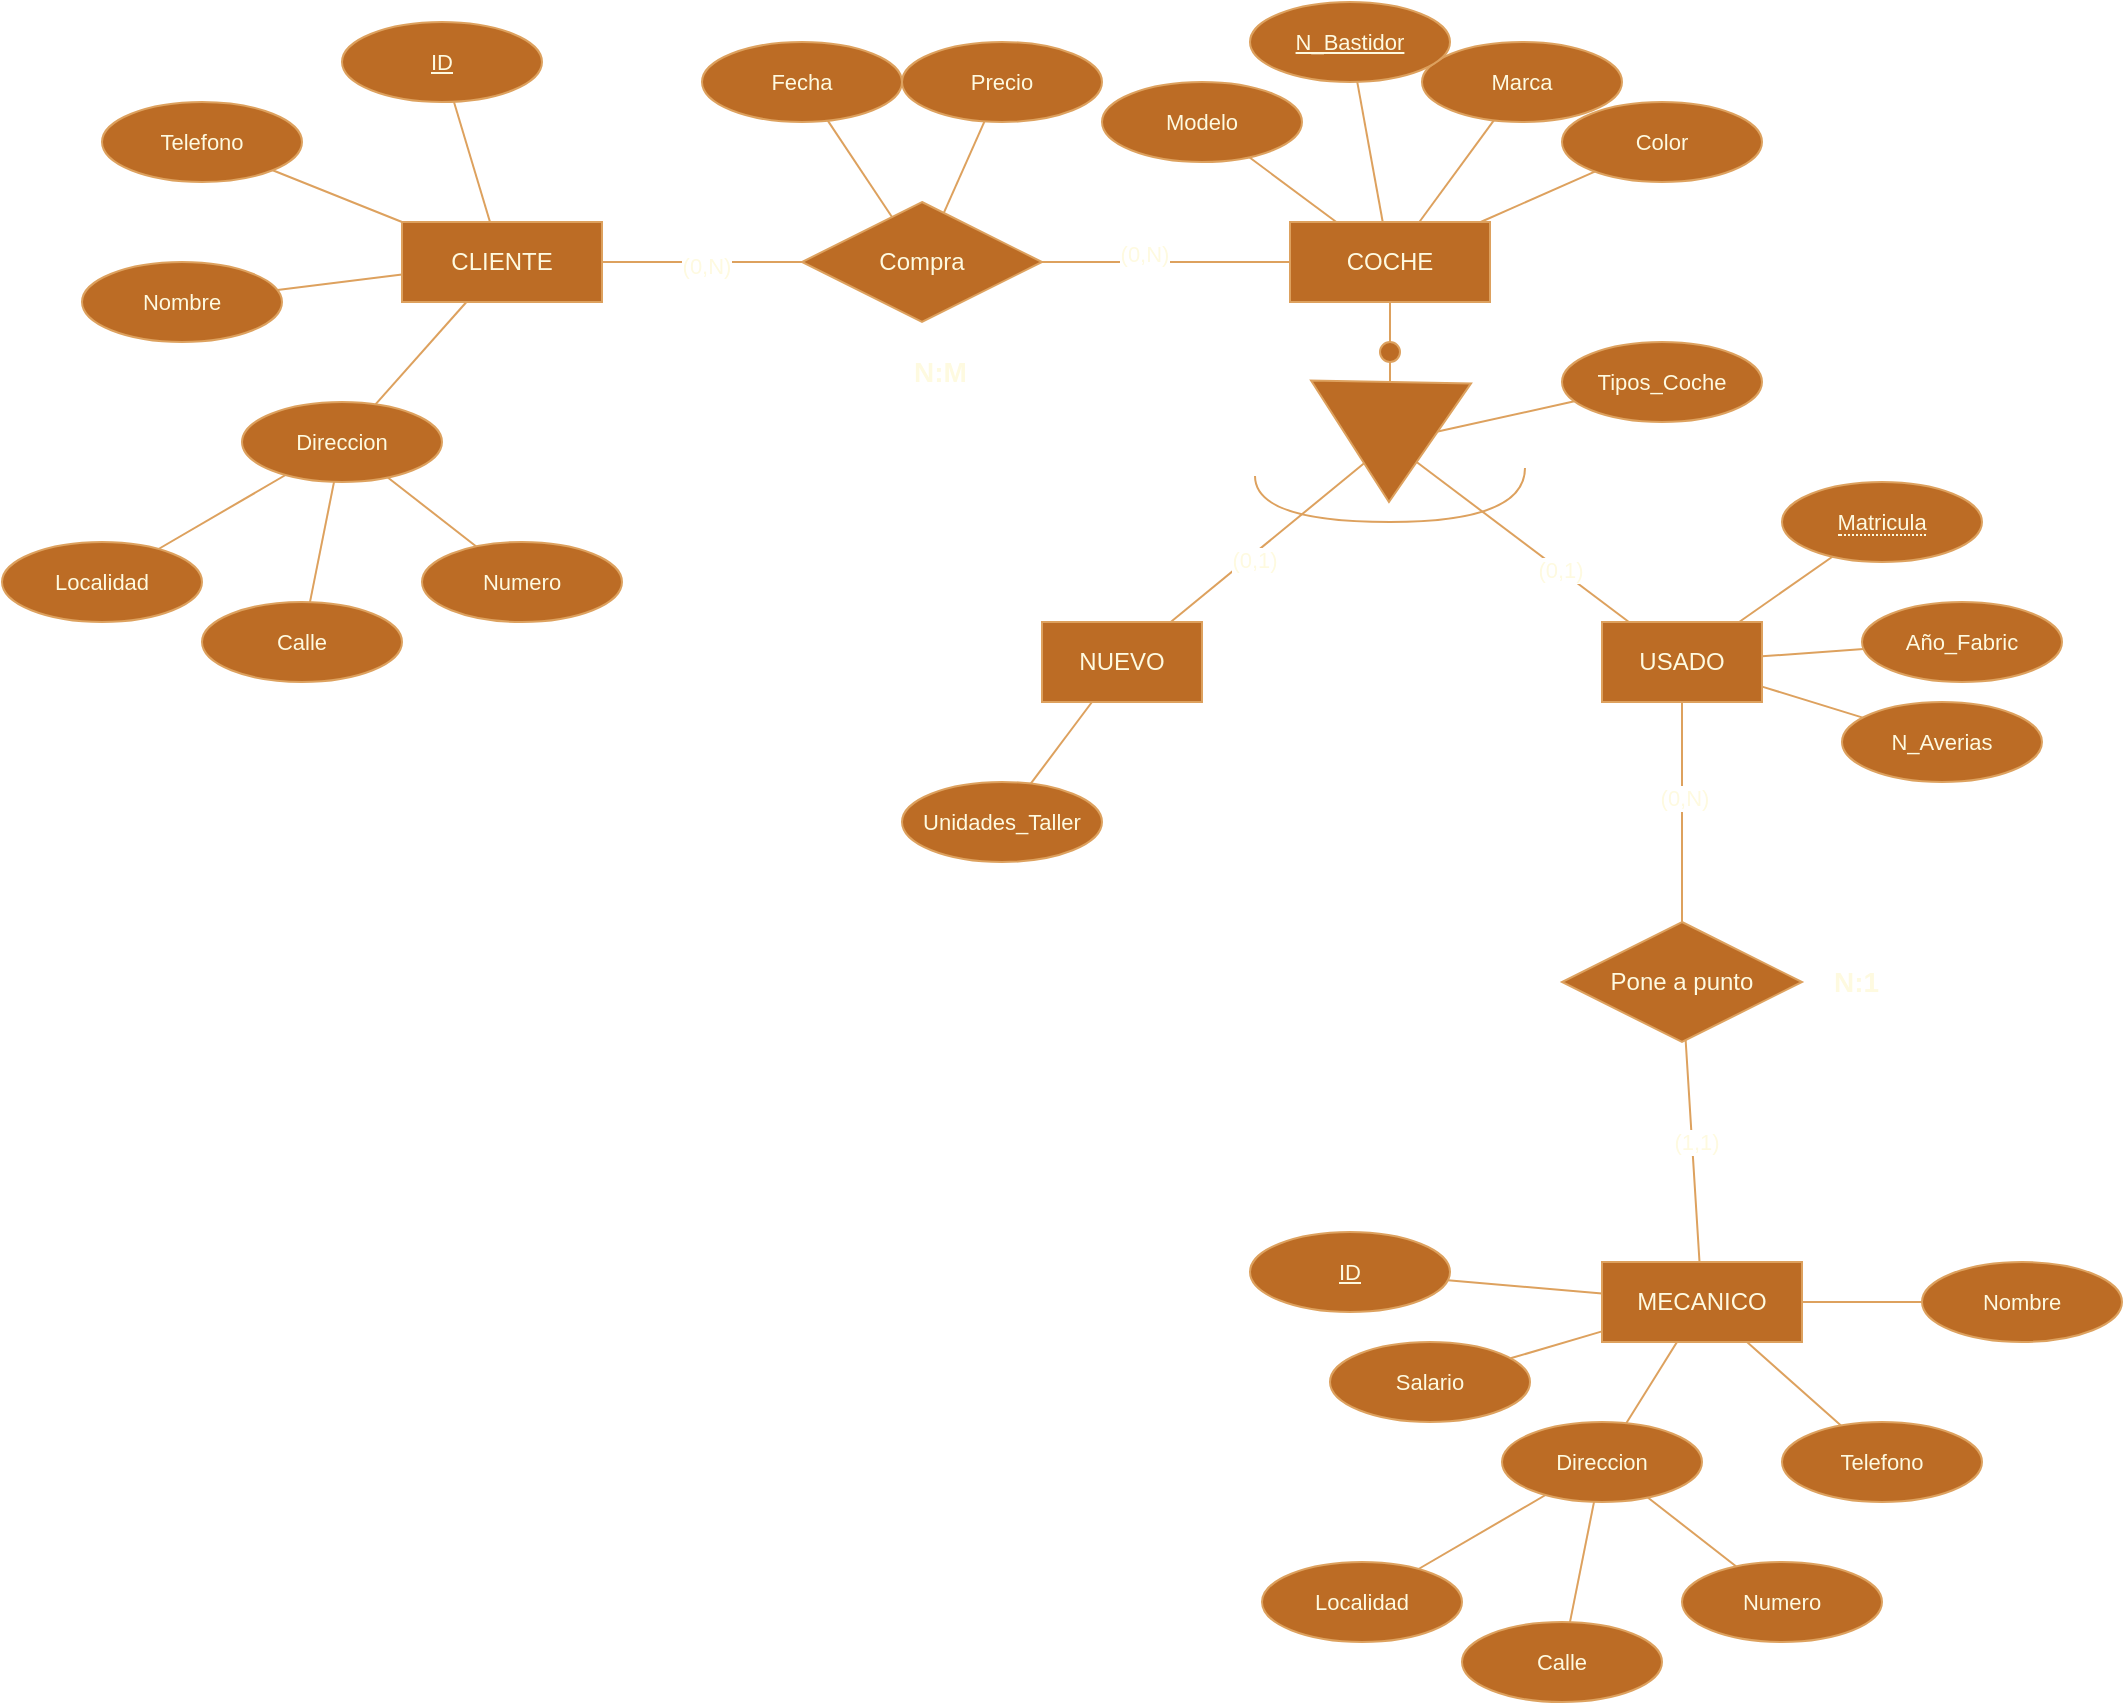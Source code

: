 <mxfile version="22.0.3" type="device">
  <diagram name="Página-1" id="ZQrlN_XsW79Coyt3zutd">
    <mxGraphModel dx="2261" dy="2013" grid="1" gridSize="10" guides="1" tooltips="1" connect="1" arrows="1" fold="1" page="1" pageScale="1" pageWidth="827" pageHeight="1169" math="0" shadow="0">
      <root>
        <mxCell id="0" />
        <mxCell id="1" parent="0" />
        <mxCell id="-wYQ7HxC_4qedxaNe-Hi-50" style="edgeStyle=none;shape=connector;rounded=0;orthogonalLoop=1;jettySize=auto;html=1;labelBackgroundColor=default;strokeColor=#DDA15E;align=center;verticalAlign=middle;fontFamily=Helvetica;fontSize=11;fontColor=#FEFAE0;endArrow=none;endFill=0;fillColor=#BC6C25;" edge="1" parent="1" source="-wYQ7HxC_4qedxaNe-Hi-1" target="-wYQ7HxC_4qedxaNe-Hi-29">
          <mxGeometry relative="1" as="geometry" />
        </mxCell>
        <mxCell id="-wYQ7HxC_4qedxaNe-Hi-51" style="edgeStyle=none;shape=connector;rounded=0;orthogonalLoop=1;jettySize=auto;html=1;labelBackgroundColor=default;strokeColor=#DDA15E;align=center;verticalAlign=middle;fontFamily=Helvetica;fontSize=11;fontColor=#FEFAE0;endArrow=none;endFill=0;fillColor=#BC6C25;" edge="1" parent="1" source="-wYQ7HxC_4qedxaNe-Hi-1" target="-wYQ7HxC_4qedxaNe-Hi-30">
          <mxGeometry relative="1" as="geometry" />
        </mxCell>
        <mxCell id="-wYQ7HxC_4qedxaNe-Hi-52" style="edgeStyle=none;shape=connector;rounded=0;orthogonalLoop=1;jettySize=auto;html=1;labelBackgroundColor=default;strokeColor=#DDA15E;align=center;verticalAlign=middle;fontFamily=Helvetica;fontSize=11;fontColor=#FEFAE0;endArrow=none;endFill=0;fillColor=#BC6C25;" edge="1" parent="1" source="-wYQ7HxC_4qedxaNe-Hi-1" target="-wYQ7HxC_4qedxaNe-Hi-27">
          <mxGeometry relative="1" as="geometry" />
        </mxCell>
        <mxCell id="-wYQ7HxC_4qedxaNe-Hi-53" style="edgeStyle=none;shape=connector;rounded=0;orthogonalLoop=1;jettySize=auto;html=1;labelBackgroundColor=default;strokeColor=#DDA15E;align=center;verticalAlign=middle;fontFamily=Helvetica;fontSize=11;fontColor=#FEFAE0;endArrow=none;endFill=0;fillColor=#BC6C25;" edge="1" parent="1" source="-wYQ7HxC_4qedxaNe-Hi-1" target="-wYQ7HxC_4qedxaNe-Hi-28">
          <mxGeometry relative="1" as="geometry" />
        </mxCell>
        <mxCell id="-wYQ7HxC_4qedxaNe-Hi-1" value="COCHE" style="whiteSpace=wrap;html=1;align=center;strokeColor=#DDA15E;fontColor=#FEFAE0;fillColor=#BC6C25;" vertex="1" parent="1">
          <mxGeometry x="484" y="80" width="100" height="40" as="geometry" />
        </mxCell>
        <mxCell id="-wYQ7HxC_4qedxaNe-Hi-54" style="edgeStyle=none;shape=connector;rounded=0;orthogonalLoop=1;jettySize=auto;html=1;labelBackgroundColor=default;strokeColor=#DDA15E;align=center;verticalAlign=middle;fontFamily=Helvetica;fontSize=11;fontColor=#FEFAE0;endArrow=none;endFill=0;fillColor=#BC6C25;" edge="1" parent="1" source="-wYQ7HxC_4qedxaNe-Hi-3" target="-wYQ7HxC_4qedxaNe-Hi-26">
          <mxGeometry relative="1" as="geometry" />
        </mxCell>
        <mxCell id="-wYQ7HxC_4qedxaNe-Hi-3" value="" style="triangle;whiteSpace=wrap;html=1;rotation=91;strokeColor=#DDA15E;fontColor=#FEFAE0;fillColor=#BC6C25;" vertex="1" parent="1">
          <mxGeometry x="504" y="150" width="60" height="80" as="geometry" />
        </mxCell>
        <mxCell id="-wYQ7HxC_4qedxaNe-Hi-4" value="" style="ellipse;whiteSpace=wrap;html=1;aspect=fixed;strokeColor=#DDA15E;fontColor=#FEFAE0;fillColor=#BC6C25;" vertex="1" parent="1">
          <mxGeometry x="529" y="140" width="10" height="10" as="geometry" />
        </mxCell>
        <mxCell id="-wYQ7HxC_4qedxaNe-Hi-5" value="" style="endArrow=none;html=1;rounded=0;exitX=0.5;exitY=0;exitDx=0;exitDy=0;strokeColor=#DDA15E;fontColor=#FEFAE0;fillColor=#BC6C25;" edge="1" source="-wYQ7HxC_4qedxaNe-Hi-4" target="-wYQ7HxC_4qedxaNe-Hi-1" parent="1">
          <mxGeometry relative="1" as="geometry">
            <mxPoint x="384" y="170" as="sourcePoint" />
            <mxPoint x="544" y="170" as="targetPoint" />
          </mxGeometry>
        </mxCell>
        <mxCell id="-wYQ7HxC_4qedxaNe-Hi-6" value="" style="endArrow=none;html=1;rounded=0;entryX=0.5;entryY=1;entryDx=0;entryDy=0;strokeColor=#DDA15E;fontColor=#FEFAE0;fillColor=#BC6C25;" edge="1" source="-wYQ7HxC_4qedxaNe-Hi-3" target="-wYQ7HxC_4qedxaNe-Hi-4" parent="1">
          <mxGeometry relative="1" as="geometry">
            <mxPoint x="494" y="200" as="sourcePoint" />
            <mxPoint x="654" y="200" as="targetPoint" />
          </mxGeometry>
        </mxCell>
        <mxCell id="-wYQ7HxC_4qedxaNe-Hi-55" style="edgeStyle=none;shape=connector;rounded=0;orthogonalLoop=1;jettySize=auto;html=1;labelBackgroundColor=default;strokeColor=#DDA15E;align=center;verticalAlign=middle;fontFamily=Helvetica;fontSize=11;fontColor=#FEFAE0;endArrow=none;endFill=0;fillColor=#BC6C25;" edge="1" parent="1" source="-wYQ7HxC_4qedxaNe-Hi-8" target="-wYQ7HxC_4qedxaNe-Hi-22">
          <mxGeometry relative="1" as="geometry" />
        </mxCell>
        <mxCell id="-wYQ7HxC_4qedxaNe-Hi-8" value="NUEVO" style="whiteSpace=wrap;html=1;align=center;strokeColor=#DDA15E;fontColor=#FEFAE0;fillColor=#BC6C25;" vertex="1" parent="1">
          <mxGeometry x="360" y="280" width="80" height="40" as="geometry" />
        </mxCell>
        <mxCell id="-wYQ7HxC_4qedxaNe-Hi-20" style="edgeStyle=none;shape=connector;rounded=0;orthogonalLoop=1;jettySize=auto;html=1;labelBackgroundColor=default;strokeColor=#DDA15E;align=center;verticalAlign=middle;fontFamily=Helvetica;fontSize=11;fontColor=#FEFAE0;endArrow=none;endFill=0;fillColor=#BC6C25;" edge="1" parent="1" source="-wYQ7HxC_4qedxaNe-Hi-9" target="-wYQ7HxC_4qedxaNe-Hi-17">
          <mxGeometry relative="1" as="geometry" />
        </mxCell>
        <mxCell id="-wYQ7HxC_4qedxaNe-Hi-79" value="(0,N)" style="edgeLabel;html=1;align=center;verticalAlign=middle;resizable=0;points=[];fontSize=11;fontFamily=Helvetica;fontColor=#FEFAE0;" vertex="1" connectable="0" parent="-wYQ7HxC_4qedxaNe-Hi-20">
          <mxGeometry x="-0.127" y="1" relative="1" as="geometry">
            <mxPoint as="offset" />
          </mxGeometry>
        </mxCell>
        <mxCell id="-wYQ7HxC_4qedxaNe-Hi-56" style="edgeStyle=none;shape=connector;rounded=0;orthogonalLoop=1;jettySize=auto;html=1;labelBackgroundColor=default;strokeColor=#DDA15E;align=center;verticalAlign=middle;fontFamily=Helvetica;fontSize=11;fontColor=#FEFAE0;endArrow=none;endFill=0;fillColor=#BC6C25;" edge="1" parent="1" source="-wYQ7HxC_4qedxaNe-Hi-9" target="-wYQ7HxC_4qedxaNe-Hi-23">
          <mxGeometry relative="1" as="geometry" />
        </mxCell>
        <mxCell id="-wYQ7HxC_4qedxaNe-Hi-57" style="edgeStyle=none;shape=connector;rounded=0;orthogonalLoop=1;jettySize=auto;html=1;labelBackgroundColor=default;strokeColor=#DDA15E;align=center;verticalAlign=middle;fontFamily=Helvetica;fontSize=11;fontColor=#FEFAE0;endArrow=none;endFill=0;fillColor=#BC6C25;" edge="1" parent="1" source="-wYQ7HxC_4qedxaNe-Hi-9" target="-wYQ7HxC_4qedxaNe-Hi-24">
          <mxGeometry relative="1" as="geometry" />
        </mxCell>
        <mxCell id="-wYQ7HxC_4qedxaNe-Hi-58" style="edgeStyle=none;shape=connector;rounded=0;orthogonalLoop=1;jettySize=auto;html=1;labelBackgroundColor=default;strokeColor=#DDA15E;align=center;verticalAlign=middle;fontFamily=Helvetica;fontSize=11;fontColor=#FEFAE0;endArrow=none;endFill=0;fillColor=#BC6C25;" edge="1" parent="1" source="-wYQ7HxC_4qedxaNe-Hi-9" target="-wYQ7HxC_4qedxaNe-Hi-25">
          <mxGeometry relative="1" as="geometry" />
        </mxCell>
        <mxCell id="-wYQ7HxC_4qedxaNe-Hi-9" value="USADO" style="whiteSpace=wrap;html=1;align=center;strokeColor=#DDA15E;fontColor=#FEFAE0;fillColor=#BC6C25;" vertex="1" parent="1">
          <mxGeometry x="640" y="280" width="80" height="40" as="geometry" />
        </mxCell>
        <mxCell id="-wYQ7HxC_4qedxaNe-Hi-10" value="" style="endArrow=none;html=1;rounded=0;strokeColor=#DDA15E;fontColor=#FEFAE0;fillColor=#BC6C25;" edge="1" source="-wYQ7HxC_4qedxaNe-Hi-3" target="-wYQ7HxC_4qedxaNe-Hi-9" parent="1">
          <mxGeometry relative="1" as="geometry">
            <mxPoint x="544" y="229" as="sourcePoint" />
            <mxPoint x="544" y="260" as="targetPoint" />
          </mxGeometry>
        </mxCell>
        <mxCell id="-wYQ7HxC_4qedxaNe-Hi-76" value="(0,1)" style="edgeLabel;html=1;align=center;verticalAlign=middle;resizable=0;points=[];fontSize=11;fontFamily=Helvetica;fontColor=#FEFAE0;" vertex="1" connectable="0" parent="-wYQ7HxC_4qedxaNe-Hi-10">
          <mxGeometry x="0.362" y="1" relative="1" as="geometry">
            <mxPoint x="-1" as="offset" />
          </mxGeometry>
        </mxCell>
        <mxCell id="-wYQ7HxC_4qedxaNe-Hi-11" value="" style="endArrow=none;html=1;rounded=0;strokeColor=#DDA15E;fontColor=#FEFAE0;fillColor=#BC6C25;" edge="1" source="-wYQ7HxC_4qedxaNe-Hi-3" target="-wYQ7HxC_4qedxaNe-Hi-8" parent="1">
          <mxGeometry relative="1" as="geometry">
            <mxPoint x="556" y="212" as="sourcePoint" />
            <mxPoint x="604" y="260" as="targetPoint" />
          </mxGeometry>
        </mxCell>
        <mxCell id="-wYQ7HxC_4qedxaNe-Hi-75" value="(0,1)" style="edgeLabel;html=1;align=center;verticalAlign=middle;resizable=0;points=[];fontSize=11;fontFamily=Helvetica;fontColor=#FEFAE0;" vertex="1" connectable="0" parent="-wYQ7HxC_4qedxaNe-Hi-11">
          <mxGeometry x="0.194" y="3" relative="1" as="geometry">
            <mxPoint y="-1" as="offset" />
          </mxGeometry>
        </mxCell>
        <mxCell id="-wYQ7HxC_4qedxaNe-Hi-12" value="" style="endArrow=none;html=1;rounded=0;edgeStyle=orthogonalEdgeStyle;curved=1;strokeColor=#DDA15E;fontColor=#FEFAE0;fillColor=#BC6C25;" edge="1" parent="1">
          <mxGeometry width="50" height="50" relative="1" as="geometry">
            <mxPoint x="466.5" y="207" as="sourcePoint" />
            <mxPoint x="601.5" y="203" as="targetPoint" />
            <Array as="points">
              <mxPoint x="466.5" y="230" />
              <mxPoint x="601.5" y="230" />
            </Array>
          </mxGeometry>
        </mxCell>
        <mxCell id="-wYQ7HxC_4qedxaNe-Hi-18" style="rounded=0;orthogonalLoop=1;jettySize=auto;html=1;strokeColor=#DDA15E;fontColor=#FEFAE0;fillColor=#BC6C25;endArrow=none;endFill=0;" edge="1" parent="1" source="-wYQ7HxC_4qedxaNe-Hi-13" target="-wYQ7HxC_4qedxaNe-Hi-16">
          <mxGeometry relative="1" as="geometry" />
        </mxCell>
        <mxCell id="-wYQ7HxC_4qedxaNe-Hi-77" value="(0,N)" style="edgeLabel;html=1;align=center;verticalAlign=middle;resizable=0;points=[];fontSize=11;fontFamily=Helvetica;fontColor=#FEFAE0;" vertex="1" connectable="0" parent="-wYQ7HxC_4qedxaNe-Hi-18">
          <mxGeometry x="0.04" y="-2" relative="1" as="geometry">
            <mxPoint as="offset" />
          </mxGeometry>
        </mxCell>
        <mxCell id="-wYQ7HxC_4qedxaNe-Hi-44" style="edgeStyle=none;shape=connector;rounded=0;orthogonalLoop=1;jettySize=auto;html=1;labelBackgroundColor=default;strokeColor=#DDA15E;align=center;verticalAlign=middle;fontFamily=Helvetica;fontSize=11;fontColor=#FEFAE0;endArrow=none;endFill=0;fillColor=#BC6C25;" edge="1" parent="1" source="-wYQ7HxC_4qedxaNe-Hi-13" target="-wYQ7HxC_4qedxaNe-Hi-37">
          <mxGeometry relative="1" as="geometry" />
        </mxCell>
        <mxCell id="-wYQ7HxC_4qedxaNe-Hi-45" style="edgeStyle=none;shape=connector;rounded=0;orthogonalLoop=1;jettySize=auto;html=1;labelBackgroundColor=default;strokeColor=#DDA15E;align=center;verticalAlign=middle;fontFamily=Helvetica;fontSize=11;fontColor=#FEFAE0;endArrow=none;endFill=0;fillColor=#BC6C25;" edge="1" parent="1" source="-wYQ7HxC_4qedxaNe-Hi-13" target="-wYQ7HxC_4qedxaNe-Hi-34">
          <mxGeometry relative="1" as="geometry" />
        </mxCell>
        <mxCell id="-wYQ7HxC_4qedxaNe-Hi-46" style="edgeStyle=none;shape=connector;rounded=0;orthogonalLoop=1;jettySize=auto;html=1;labelBackgroundColor=default;strokeColor=#DDA15E;align=center;verticalAlign=middle;fontFamily=Helvetica;fontSize=11;fontColor=#FEFAE0;endArrow=none;endFill=0;fillColor=#BC6C25;" edge="1" parent="1" source="-wYQ7HxC_4qedxaNe-Hi-13" target="-wYQ7HxC_4qedxaNe-Hi-35">
          <mxGeometry relative="1" as="geometry" />
        </mxCell>
        <mxCell id="-wYQ7HxC_4qedxaNe-Hi-47" style="edgeStyle=none;shape=connector;rounded=0;orthogonalLoop=1;jettySize=auto;html=1;labelBackgroundColor=default;strokeColor=#DDA15E;align=center;verticalAlign=middle;fontFamily=Helvetica;fontSize=11;fontColor=#FEFAE0;endArrow=none;endFill=0;fillColor=#BC6C25;" edge="1" parent="1" source="-wYQ7HxC_4qedxaNe-Hi-13" target="-wYQ7HxC_4qedxaNe-Hi-36">
          <mxGeometry relative="1" as="geometry" />
        </mxCell>
        <mxCell id="-wYQ7HxC_4qedxaNe-Hi-13" value="CLIENTE" style="whiteSpace=wrap;html=1;align=center;strokeColor=#DDA15E;fontColor=#FEFAE0;fillColor=#BC6C25;" vertex="1" parent="1">
          <mxGeometry x="40" y="80" width="100" height="40" as="geometry" />
        </mxCell>
        <mxCell id="-wYQ7HxC_4qedxaNe-Hi-70" style="edgeStyle=none;shape=connector;rounded=0;orthogonalLoop=1;jettySize=auto;html=1;labelBackgroundColor=default;strokeColor=#DDA15E;align=center;verticalAlign=middle;fontFamily=Helvetica;fontSize=11;fontColor=#FEFAE0;endArrow=none;endFill=0;fillColor=#BC6C25;" edge="1" parent="1" source="-wYQ7HxC_4qedxaNe-Hi-15" target="-wYQ7HxC_4qedxaNe-Hi-62">
          <mxGeometry relative="1" as="geometry" />
        </mxCell>
        <mxCell id="-wYQ7HxC_4qedxaNe-Hi-71" style="edgeStyle=none;shape=connector;rounded=0;orthogonalLoop=1;jettySize=auto;html=1;labelBackgroundColor=default;strokeColor=#DDA15E;align=center;verticalAlign=middle;fontFamily=Helvetica;fontSize=11;fontColor=#FEFAE0;endArrow=none;endFill=0;fillColor=#BC6C25;" edge="1" parent="1" source="-wYQ7HxC_4qedxaNe-Hi-15" target="-wYQ7HxC_4qedxaNe-Hi-68">
          <mxGeometry relative="1" as="geometry" />
        </mxCell>
        <mxCell id="-wYQ7HxC_4qedxaNe-Hi-72" style="edgeStyle=none;shape=connector;rounded=0;orthogonalLoop=1;jettySize=auto;html=1;labelBackgroundColor=default;strokeColor=#DDA15E;align=center;verticalAlign=middle;fontFamily=Helvetica;fontSize=11;fontColor=#FEFAE0;endArrow=none;endFill=0;fillColor=#BC6C25;" edge="1" parent="1" source="-wYQ7HxC_4qedxaNe-Hi-15" target="-wYQ7HxC_4qedxaNe-Hi-69">
          <mxGeometry relative="1" as="geometry" />
        </mxCell>
        <mxCell id="-wYQ7HxC_4qedxaNe-Hi-73" style="edgeStyle=none;shape=connector;rounded=0;orthogonalLoop=1;jettySize=auto;html=1;labelBackgroundColor=default;strokeColor=#DDA15E;align=center;verticalAlign=middle;fontFamily=Helvetica;fontSize=11;fontColor=#FEFAE0;endArrow=none;endFill=0;fillColor=#BC6C25;" edge="1" parent="1" source="-wYQ7HxC_4qedxaNe-Hi-15" target="-wYQ7HxC_4qedxaNe-Hi-67">
          <mxGeometry relative="1" as="geometry" />
        </mxCell>
        <mxCell id="-wYQ7HxC_4qedxaNe-Hi-74" style="edgeStyle=none;shape=connector;rounded=0;orthogonalLoop=1;jettySize=auto;html=1;labelBackgroundColor=default;strokeColor=#DDA15E;align=center;verticalAlign=middle;fontFamily=Helvetica;fontSize=11;fontColor=#FEFAE0;endArrow=none;endFill=0;fillColor=#BC6C25;" edge="1" parent="1" source="-wYQ7HxC_4qedxaNe-Hi-15" target="-wYQ7HxC_4qedxaNe-Hi-66">
          <mxGeometry relative="1" as="geometry" />
        </mxCell>
        <mxCell id="-wYQ7HxC_4qedxaNe-Hi-15" value="MECANICO" style="whiteSpace=wrap;html=1;align=center;strokeColor=#DDA15E;fontColor=#FEFAE0;fillColor=#BC6C25;" vertex="1" parent="1">
          <mxGeometry x="640" y="600" width="100" height="40" as="geometry" />
        </mxCell>
        <mxCell id="-wYQ7HxC_4qedxaNe-Hi-19" style="edgeStyle=none;shape=connector;rounded=0;orthogonalLoop=1;jettySize=auto;html=1;labelBackgroundColor=default;strokeColor=#DDA15E;align=center;verticalAlign=middle;fontFamily=Helvetica;fontSize=11;fontColor=#FEFAE0;endArrow=none;endFill=0;fillColor=#BC6C25;" edge="1" parent="1" source="-wYQ7HxC_4qedxaNe-Hi-16" target="-wYQ7HxC_4qedxaNe-Hi-1">
          <mxGeometry relative="1" as="geometry" />
        </mxCell>
        <mxCell id="-wYQ7HxC_4qedxaNe-Hi-78" value="(0,N)" style="edgeLabel;html=1;align=center;verticalAlign=middle;resizable=0;points=[];fontSize=11;fontFamily=Helvetica;fontColor=#FEFAE0;" vertex="1" connectable="0" parent="-wYQ7HxC_4qedxaNe-Hi-19">
          <mxGeometry x="-0.177" y="4" relative="1" as="geometry">
            <mxPoint as="offset" />
          </mxGeometry>
        </mxCell>
        <mxCell id="-wYQ7HxC_4qedxaNe-Hi-48" style="edgeStyle=none;shape=connector;rounded=0;orthogonalLoop=1;jettySize=auto;html=1;labelBackgroundColor=default;strokeColor=#DDA15E;align=center;verticalAlign=middle;fontFamily=Helvetica;fontSize=11;fontColor=#FEFAE0;endArrow=none;endFill=0;fillColor=#BC6C25;" edge="1" parent="1" source="-wYQ7HxC_4qedxaNe-Hi-16" target="-wYQ7HxC_4qedxaNe-Hi-31">
          <mxGeometry relative="1" as="geometry" />
        </mxCell>
        <mxCell id="-wYQ7HxC_4qedxaNe-Hi-49" style="edgeStyle=none;shape=connector;rounded=0;orthogonalLoop=1;jettySize=auto;html=1;labelBackgroundColor=default;strokeColor=#DDA15E;align=center;verticalAlign=middle;fontFamily=Helvetica;fontSize=11;fontColor=#FEFAE0;endArrow=none;endFill=0;fillColor=#BC6C25;" edge="1" parent="1" source="-wYQ7HxC_4qedxaNe-Hi-16" target="-wYQ7HxC_4qedxaNe-Hi-32">
          <mxGeometry relative="1" as="geometry" />
        </mxCell>
        <mxCell id="-wYQ7HxC_4qedxaNe-Hi-16" value="Compra" style="shape=rhombus;perimeter=rhombusPerimeter;whiteSpace=wrap;html=1;align=center;strokeColor=#DDA15E;fontColor=#FEFAE0;fillColor=#BC6C25;" vertex="1" parent="1">
          <mxGeometry x="240" y="70" width="120" height="60" as="geometry" />
        </mxCell>
        <mxCell id="-wYQ7HxC_4qedxaNe-Hi-21" style="edgeStyle=none;shape=connector;rounded=0;orthogonalLoop=1;jettySize=auto;html=1;labelBackgroundColor=default;strokeColor=#DDA15E;align=center;verticalAlign=middle;fontFamily=Helvetica;fontSize=11;fontColor=#FEFAE0;endArrow=none;endFill=0;fillColor=#BC6C25;" edge="1" parent="1" source="-wYQ7HxC_4qedxaNe-Hi-17" target="-wYQ7HxC_4qedxaNe-Hi-15">
          <mxGeometry relative="1" as="geometry" />
        </mxCell>
        <mxCell id="-wYQ7HxC_4qedxaNe-Hi-80" value="(1,1)" style="edgeLabel;html=1;align=center;verticalAlign=middle;resizable=0;points=[];fontSize=11;fontFamily=Helvetica;fontColor=#FEFAE0;" vertex="1" connectable="0" parent="-wYQ7HxC_4qedxaNe-Hi-21">
          <mxGeometry x="-0.08" y="2" relative="1" as="geometry">
            <mxPoint as="offset" />
          </mxGeometry>
        </mxCell>
        <mxCell id="-wYQ7HxC_4qedxaNe-Hi-17" value="Pone a punto" style="shape=rhombus;perimeter=rhombusPerimeter;whiteSpace=wrap;html=1;align=center;strokeColor=#DDA15E;fontColor=#FEFAE0;fillColor=#BC6C25;" vertex="1" parent="1">
          <mxGeometry x="620" y="430" width="120" height="60" as="geometry" />
        </mxCell>
        <mxCell id="-wYQ7HxC_4qedxaNe-Hi-22" value="Unidades_Taller" style="ellipse;whiteSpace=wrap;html=1;align=center;strokeColor=#DDA15E;fontFamily=Helvetica;fontSize=11;fontColor=#FEFAE0;fillColor=#BC6C25;" vertex="1" parent="1">
          <mxGeometry x="290" y="360" width="100" height="40" as="geometry" />
        </mxCell>
        <mxCell id="-wYQ7HxC_4qedxaNe-Hi-23" value="&lt;span style=&quot;border-bottom: 1px dotted&quot;&gt;Matricula&lt;/span&gt;" style="ellipse;whiteSpace=wrap;html=1;align=center;strokeColor=#DDA15E;fontFamily=Helvetica;fontSize=11;fontColor=#FEFAE0;fillColor=#BC6C25;" vertex="1" parent="1">
          <mxGeometry x="730" y="210" width="100" height="40" as="geometry" />
        </mxCell>
        <mxCell id="-wYQ7HxC_4qedxaNe-Hi-24" value="Año_Fabric" style="ellipse;whiteSpace=wrap;html=1;align=center;strokeColor=#DDA15E;fontFamily=Helvetica;fontSize=11;fontColor=#FEFAE0;fillColor=#BC6C25;" vertex="1" parent="1">
          <mxGeometry x="770" y="270" width="100" height="40" as="geometry" />
        </mxCell>
        <mxCell id="-wYQ7HxC_4qedxaNe-Hi-25" value="N_Averias" style="ellipse;whiteSpace=wrap;html=1;align=center;strokeColor=#DDA15E;fontFamily=Helvetica;fontSize=11;fontColor=#FEFAE0;fillColor=#BC6C25;" vertex="1" parent="1">
          <mxGeometry x="760" y="320" width="100" height="40" as="geometry" />
        </mxCell>
        <mxCell id="-wYQ7HxC_4qedxaNe-Hi-26" value="Tipos_Coche" style="ellipse;whiteSpace=wrap;html=1;align=center;strokeColor=#DDA15E;fontFamily=Helvetica;fontSize=11;fontColor=#FEFAE0;fillColor=#BC6C25;" vertex="1" parent="1">
          <mxGeometry x="620" y="140" width="100" height="40" as="geometry" />
        </mxCell>
        <mxCell id="-wYQ7HxC_4qedxaNe-Hi-27" value="Marca" style="ellipse;whiteSpace=wrap;html=1;align=center;strokeColor=#DDA15E;fontFamily=Helvetica;fontSize=11;fontColor=#FEFAE0;fillColor=#BC6C25;" vertex="1" parent="1">
          <mxGeometry x="550" y="-10" width="100" height="40" as="geometry" />
        </mxCell>
        <mxCell id="-wYQ7HxC_4qedxaNe-Hi-28" value="Color" style="ellipse;whiteSpace=wrap;html=1;align=center;strokeColor=#DDA15E;fontFamily=Helvetica;fontSize=11;fontColor=#FEFAE0;fillColor=#BC6C25;" vertex="1" parent="1">
          <mxGeometry x="620" y="20" width="100" height="40" as="geometry" />
        </mxCell>
        <mxCell id="-wYQ7HxC_4qedxaNe-Hi-29" value="Modelo" style="ellipse;whiteSpace=wrap;html=1;align=center;strokeColor=#DDA15E;fontFamily=Helvetica;fontSize=11;fontColor=#FEFAE0;fillColor=#BC6C25;" vertex="1" parent="1">
          <mxGeometry x="390" y="10" width="100" height="40" as="geometry" />
        </mxCell>
        <mxCell id="-wYQ7HxC_4qedxaNe-Hi-30" value="N_Bastidor" style="ellipse;whiteSpace=wrap;html=1;align=center;fontStyle=4;strokeColor=#DDA15E;fontFamily=Helvetica;fontSize=11;fontColor=#FEFAE0;fillColor=#BC6C25;" vertex="1" parent="1">
          <mxGeometry x="464" y="-30" width="100" height="40" as="geometry" />
        </mxCell>
        <mxCell id="-wYQ7HxC_4qedxaNe-Hi-31" value="Fecha" style="ellipse;whiteSpace=wrap;html=1;align=center;strokeColor=#DDA15E;fontFamily=Helvetica;fontSize=11;fontColor=#FEFAE0;fillColor=#BC6C25;" vertex="1" parent="1">
          <mxGeometry x="190" y="-10" width="100" height="40" as="geometry" />
        </mxCell>
        <mxCell id="-wYQ7HxC_4qedxaNe-Hi-32" value="Precio" style="ellipse;whiteSpace=wrap;html=1;align=center;strokeColor=#DDA15E;fontFamily=Helvetica;fontSize=11;fontColor=#FEFAE0;fillColor=#BC6C25;" vertex="1" parent="1">
          <mxGeometry x="290" y="-10" width="100" height="40" as="geometry" />
        </mxCell>
        <mxCell id="-wYQ7HxC_4qedxaNe-Hi-34" value="Nombre" style="ellipse;whiteSpace=wrap;html=1;align=center;strokeColor=#DDA15E;fontFamily=Helvetica;fontSize=11;fontColor=#FEFAE0;fillColor=#BC6C25;" vertex="1" parent="1">
          <mxGeometry x="-120" y="100" width="100" height="40" as="geometry" />
        </mxCell>
        <mxCell id="-wYQ7HxC_4qedxaNe-Hi-35" value="Telefono" style="ellipse;whiteSpace=wrap;html=1;align=center;strokeColor=#DDA15E;fontFamily=Helvetica;fontSize=11;fontColor=#FEFAE0;fillColor=#BC6C25;" vertex="1" parent="1">
          <mxGeometry x="-110" y="20" width="100" height="40" as="geometry" />
        </mxCell>
        <mxCell id="-wYQ7HxC_4qedxaNe-Hi-36" value="ID" style="ellipse;whiteSpace=wrap;html=1;align=center;fontStyle=4;strokeColor=#DDA15E;fontFamily=Helvetica;fontSize=11;fontColor=#FEFAE0;fillColor=#BC6C25;" vertex="1" parent="1">
          <mxGeometry x="10" y="-20" width="100" height="40" as="geometry" />
        </mxCell>
        <mxCell id="-wYQ7HxC_4qedxaNe-Hi-41" style="edgeStyle=none;shape=connector;rounded=0;orthogonalLoop=1;jettySize=auto;html=1;labelBackgroundColor=default;strokeColor=#DDA15E;align=center;verticalAlign=middle;fontFamily=Helvetica;fontSize=11;fontColor=#FEFAE0;endArrow=none;endFill=0;fillColor=#BC6C25;" edge="1" parent="1" source="-wYQ7HxC_4qedxaNe-Hi-37" target="-wYQ7HxC_4qedxaNe-Hi-40">
          <mxGeometry relative="1" as="geometry" />
        </mxCell>
        <mxCell id="-wYQ7HxC_4qedxaNe-Hi-42" style="edgeStyle=none;shape=connector;rounded=0;orthogonalLoop=1;jettySize=auto;html=1;labelBackgroundColor=default;strokeColor=#DDA15E;align=center;verticalAlign=middle;fontFamily=Helvetica;fontSize=11;fontColor=#FEFAE0;endArrow=none;endFill=0;fillColor=#BC6C25;" edge="1" parent="1" source="-wYQ7HxC_4qedxaNe-Hi-37" target="-wYQ7HxC_4qedxaNe-Hi-39">
          <mxGeometry relative="1" as="geometry" />
        </mxCell>
        <mxCell id="-wYQ7HxC_4qedxaNe-Hi-43" style="edgeStyle=none;shape=connector;rounded=0;orthogonalLoop=1;jettySize=auto;html=1;labelBackgroundColor=default;strokeColor=#DDA15E;align=center;verticalAlign=middle;fontFamily=Helvetica;fontSize=11;fontColor=#FEFAE0;endArrow=none;endFill=0;fillColor=#BC6C25;" edge="1" parent="1" source="-wYQ7HxC_4qedxaNe-Hi-37" target="-wYQ7HxC_4qedxaNe-Hi-38">
          <mxGeometry relative="1" as="geometry" />
        </mxCell>
        <mxCell id="-wYQ7HxC_4qedxaNe-Hi-37" value="Direccion" style="ellipse;whiteSpace=wrap;html=1;align=center;strokeColor=#DDA15E;fontFamily=Helvetica;fontSize=11;fontColor=#FEFAE0;fillColor=#BC6C25;" vertex="1" parent="1">
          <mxGeometry x="-40" y="170" width="100" height="40" as="geometry" />
        </mxCell>
        <mxCell id="-wYQ7HxC_4qedxaNe-Hi-38" value="Localidad" style="ellipse;whiteSpace=wrap;html=1;align=center;strokeColor=#DDA15E;fontFamily=Helvetica;fontSize=11;fontColor=#FEFAE0;fillColor=#BC6C25;" vertex="1" parent="1">
          <mxGeometry x="-160" y="240" width="100" height="40" as="geometry" />
        </mxCell>
        <mxCell id="-wYQ7HxC_4qedxaNe-Hi-39" value="Calle" style="ellipse;whiteSpace=wrap;html=1;align=center;strokeColor=#DDA15E;fontFamily=Helvetica;fontSize=11;fontColor=#FEFAE0;fillColor=#BC6C25;" vertex="1" parent="1">
          <mxGeometry x="-60" y="270" width="100" height="40" as="geometry" />
        </mxCell>
        <mxCell id="-wYQ7HxC_4qedxaNe-Hi-40" value="Numero" style="ellipse;whiteSpace=wrap;html=1;align=center;strokeColor=#DDA15E;fontFamily=Helvetica;fontSize=11;fontColor=#FEFAE0;fillColor=#BC6C25;" vertex="1" parent="1">
          <mxGeometry x="50" y="240" width="100" height="40" as="geometry" />
        </mxCell>
        <mxCell id="-wYQ7HxC_4qedxaNe-Hi-59" style="edgeStyle=none;shape=connector;rounded=0;orthogonalLoop=1;jettySize=auto;html=1;labelBackgroundColor=default;strokeColor=#DDA15E;align=center;verticalAlign=middle;fontFamily=Helvetica;fontSize=11;fontColor=#FEFAE0;endArrow=none;endFill=0;fillColor=#BC6C25;" edge="1" parent="1" source="-wYQ7HxC_4qedxaNe-Hi-62" target="-wYQ7HxC_4qedxaNe-Hi-65">
          <mxGeometry relative="1" as="geometry" />
        </mxCell>
        <mxCell id="-wYQ7HxC_4qedxaNe-Hi-60" style="edgeStyle=none;shape=connector;rounded=0;orthogonalLoop=1;jettySize=auto;html=1;labelBackgroundColor=default;strokeColor=#DDA15E;align=center;verticalAlign=middle;fontFamily=Helvetica;fontSize=11;fontColor=#FEFAE0;endArrow=none;endFill=0;fillColor=#BC6C25;" edge="1" parent="1" source="-wYQ7HxC_4qedxaNe-Hi-62" target="-wYQ7HxC_4qedxaNe-Hi-64">
          <mxGeometry relative="1" as="geometry" />
        </mxCell>
        <mxCell id="-wYQ7HxC_4qedxaNe-Hi-61" style="edgeStyle=none;shape=connector;rounded=0;orthogonalLoop=1;jettySize=auto;html=1;labelBackgroundColor=default;strokeColor=#DDA15E;align=center;verticalAlign=middle;fontFamily=Helvetica;fontSize=11;fontColor=#FEFAE0;endArrow=none;endFill=0;fillColor=#BC6C25;" edge="1" parent="1" source="-wYQ7HxC_4qedxaNe-Hi-62" target="-wYQ7HxC_4qedxaNe-Hi-63">
          <mxGeometry relative="1" as="geometry" />
        </mxCell>
        <mxCell id="-wYQ7HxC_4qedxaNe-Hi-62" value="Direccion" style="ellipse;whiteSpace=wrap;html=1;align=center;strokeColor=#DDA15E;fontFamily=Helvetica;fontSize=11;fontColor=#FEFAE0;fillColor=#BC6C25;" vertex="1" parent="1">
          <mxGeometry x="590" y="680" width="100" height="40" as="geometry" />
        </mxCell>
        <mxCell id="-wYQ7HxC_4qedxaNe-Hi-63" value="Localidad" style="ellipse;whiteSpace=wrap;html=1;align=center;strokeColor=#DDA15E;fontFamily=Helvetica;fontSize=11;fontColor=#FEFAE0;fillColor=#BC6C25;" vertex="1" parent="1">
          <mxGeometry x="470" y="750" width="100" height="40" as="geometry" />
        </mxCell>
        <mxCell id="-wYQ7HxC_4qedxaNe-Hi-64" value="Calle" style="ellipse;whiteSpace=wrap;html=1;align=center;strokeColor=#DDA15E;fontFamily=Helvetica;fontSize=11;fontColor=#FEFAE0;fillColor=#BC6C25;" vertex="1" parent="1">
          <mxGeometry x="570" y="780" width="100" height="40" as="geometry" />
        </mxCell>
        <mxCell id="-wYQ7HxC_4qedxaNe-Hi-65" value="Numero" style="ellipse;whiteSpace=wrap;html=1;align=center;strokeColor=#DDA15E;fontFamily=Helvetica;fontSize=11;fontColor=#FEFAE0;fillColor=#BC6C25;" vertex="1" parent="1">
          <mxGeometry x="680" y="750" width="100" height="40" as="geometry" />
        </mxCell>
        <mxCell id="-wYQ7HxC_4qedxaNe-Hi-66" value="Telefono" style="ellipse;whiteSpace=wrap;html=1;align=center;strokeColor=#DDA15E;fontFamily=Helvetica;fontSize=11;fontColor=#FEFAE0;fillColor=#BC6C25;" vertex="1" parent="1">
          <mxGeometry x="730" y="680" width="100" height="40" as="geometry" />
        </mxCell>
        <mxCell id="-wYQ7HxC_4qedxaNe-Hi-67" value="Nombre" style="ellipse;whiteSpace=wrap;html=1;align=center;strokeColor=#DDA15E;fontFamily=Helvetica;fontSize=11;fontColor=#FEFAE0;fillColor=#BC6C25;" vertex="1" parent="1">
          <mxGeometry x="800" y="600" width="100" height="40" as="geometry" />
        </mxCell>
        <mxCell id="-wYQ7HxC_4qedxaNe-Hi-68" value="Salario" style="ellipse;whiteSpace=wrap;html=1;align=center;strokeColor=#DDA15E;fontFamily=Helvetica;fontSize=11;fontColor=#FEFAE0;fillColor=#BC6C25;" vertex="1" parent="1">
          <mxGeometry x="504" y="640" width="100" height="40" as="geometry" />
        </mxCell>
        <mxCell id="-wYQ7HxC_4qedxaNe-Hi-69" value="ID" style="ellipse;whiteSpace=wrap;html=1;align=center;fontStyle=4;strokeColor=#DDA15E;fontFamily=Helvetica;fontSize=11;fontColor=#FEFAE0;fillColor=#BC6C25;" vertex="1" parent="1">
          <mxGeometry x="464" y="585" width="100" height="40" as="geometry" />
        </mxCell>
        <mxCell id="-wYQ7HxC_4qedxaNe-Hi-81" value="&lt;font style=&quot;font-size: 14px;&quot;&gt;&lt;b&gt;N:1&lt;/b&gt;&lt;/font&gt;" style="text;strokeColor=none;fillColor=none;spacingLeft=4;spacingRight=4;overflow=hidden;rotatable=0;points=[[0,0.5],[1,0.5]];portConstraint=eastwest;fontSize=11;whiteSpace=wrap;html=1;fontFamily=Helvetica;fontColor=#FEFAE0;" vertex="1" parent="1">
          <mxGeometry x="750" y="445" width="40" height="30" as="geometry" />
        </mxCell>
        <mxCell id="-wYQ7HxC_4qedxaNe-Hi-82" value="&lt;font style=&quot;font-size: 14px;&quot;&gt;&lt;b&gt;N:M&lt;/b&gt;&lt;/font&gt;" style="text;strokeColor=none;fillColor=none;spacingLeft=4;spacingRight=4;overflow=hidden;rotatable=0;points=[[0,0.5],[1,0.5]];portConstraint=eastwest;fontSize=11;whiteSpace=wrap;html=1;fontFamily=Helvetica;fontColor=#FEFAE0;" vertex="1" parent="1">
          <mxGeometry x="290" y="140" width="40" height="30" as="geometry" />
        </mxCell>
      </root>
    </mxGraphModel>
  </diagram>
</mxfile>
